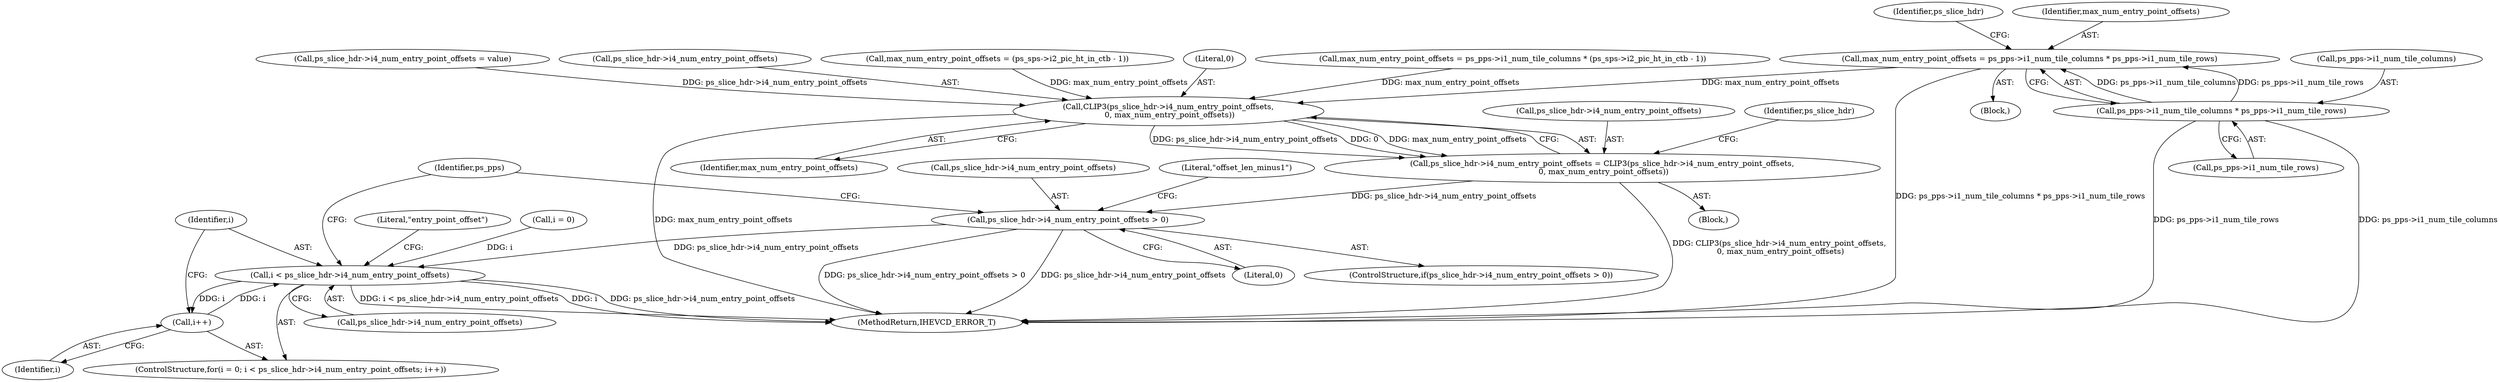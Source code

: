 digraph "0_Android_913d9e8d93d6b81bb8eac3fc2c1426651f5b259d@integer" {
"1001921" [label="(Call,max_num_entry_point_offsets = ps_pps->i1_num_tile_columns * ps_pps->i1_num_tile_rows)"];
"1001923" [label="(Call,ps_pps->i1_num_tile_columns * ps_pps->i1_num_tile_rows)"];
"1001943" [label="(Call,CLIP3(ps_slice_hdr->i4_num_entry_point_offsets,\n 0, max_num_entry_point_offsets))"];
"1001939" [label="(Call,ps_slice_hdr->i4_num_entry_point_offsets = CLIP3(ps_slice_hdr->i4_num_entry_point_offsets,\n 0, max_num_entry_point_offsets))"];
"1001950" [label="(Call,ps_slice_hdr->i4_num_entry_point_offsets > 0)"];
"1001971" [label="(Call,i < ps_slice_hdr->i4_num_entry_point_offsets)"];
"1001976" [label="(Call,i++)"];
"1001943" [label="(Call,CLIP3(ps_slice_hdr->i4_num_entry_point_offsets,\n 0, max_num_entry_point_offsets))"];
"1001940" [label="(Call,ps_slice_hdr->i4_num_entry_point_offsets)"];
"1001968" [label="(Call,i = 0)"];
"1001977" [label="(Identifier,i)"];
"1002620" [label="(MethodReturn,IHEVCD_ERROR_T)"];
"1001947" [label="(Literal,0)"];
"1001948" [label="(Identifier,max_num_entry_point_offsets)"];
"1001951" [label="(Call,ps_slice_hdr->i4_num_entry_point_offsets)"];
"1001971" [label="(Call,i < ps_slice_hdr->i4_num_entry_point_offsets)"];
"1001988" [label="(Identifier,ps_pps)"];
"1001904" [label="(Call,max_num_entry_point_offsets = ps_pps->i1_num_tile_columns * (ps_sps->i2_pic_ht_in_ctb - 1))"];
"1001950" [label="(Call,ps_slice_hdr->i4_num_entry_point_offsets > 0)"];
"1001957" [label="(Literal,\"offset_len_minus1\")"];
"1001941" [label="(Identifier,ps_slice_hdr)"];
"1001967" [label="(ControlStructure,for(i = 0; i < ps_slice_hdr->i4_num_entry_point_offsets; i++))"];
"1001922" [label="(Identifier,max_num_entry_point_offsets)"];
"1001888" [label="(Call,ps_slice_hdr->i4_num_entry_point_offsets = value)"];
"1001954" [label="(Literal,0)"];
"1001944" [label="(Call,ps_slice_hdr->i4_num_entry_point_offsets)"];
"1001973" [label="(Call,ps_slice_hdr->i4_num_entry_point_offsets)"];
"1001949" [label="(ControlStructure,if(ps_slice_hdr->i4_num_entry_point_offsets > 0))"];
"1001924" [label="(Call,ps_pps->i1_num_tile_columns)"];
"1001893" [label="(Block,)"];
"1001972" [label="(Identifier,i)"];
"1001939" [label="(Call,ps_slice_hdr->i4_num_entry_point_offsets = CLIP3(ps_slice_hdr->i4_num_entry_point_offsets,\n 0, max_num_entry_point_offsets))"];
"1001923" [label="(Call,ps_pps->i1_num_tile_columns * ps_pps->i1_num_tile_rows)"];
"1001932" [label="(Call,max_num_entry_point_offsets = (ps_sps->i2_pic_ht_in_ctb - 1))"];
"1001980" [label="(Literal,\"entry_point_offset\")"];
"1001920" [label="(Block,)"];
"1001952" [label="(Identifier,ps_slice_hdr)"];
"1001976" [label="(Call,i++)"];
"1001927" [label="(Call,ps_pps->i1_num_tile_rows)"];
"1001921" [label="(Call,max_num_entry_point_offsets = ps_pps->i1_num_tile_columns * ps_pps->i1_num_tile_rows)"];
"1001921" -> "1001920"  [label="AST: "];
"1001921" -> "1001923"  [label="CFG: "];
"1001922" -> "1001921"  [label="AST: "];
"1001923" -> "1001921"  [label="AST: "];
"1001941" -> "1001921"  [label="CFG: "];
"1001921" -> "1002620"  [label="DDG: ps_pps->i1_num_tile_columns * ps_pps->i1_num_tile_rows"];
"1001923" -> "1001921"  [label="DDG: ps_pps->i1_num_tile_columns"];
"1001923" -> "1001921"  [label="DDG: ps_pps->i1_num_tile_rows"];
"1001921" -> "1001943"  [label="DDG: max_num_entry_point_offsets"];
"1001923" -> "1001927"  [label="CFG: "];
"1001924" -> "1001923"  [label="AST: "];
"1001927" -> "1001923"  [label="AST: "];
"1001923" -> "1002620"  [label="DDG: ps_pps->i1_num_tile_columns"];
"1001923" -> "1002620"  [label="DDG: ps_pps->i1_num_tile_rows"];
"1001943" -> "1001939"  [label="AST: "];
"1001943" -> "1001948"  [label="CFG: "];
"1001944" -> "1001943"  [label="AST: "];
"1001947" -> "1001943"  [label="AST: "];
"1001948" -> "1001943"  [label="AST: "];
"1001939" -> "1001943"  [label="CFG: "];
"1001943" -> "1002620"  [label="DDG: max_num_entry_point_offsets"];
"1001943" -> "1001939"  [label="DDG: ps_slice_hdr->i4_num_entry_point_offsets"];
"1001943" -> "1001939"  [label="DDG: 0"];
"1001943" -> "1001939"  [label="DDG: max_num_entry_point_offsets"];
"1001888" -> "1001943"  [label="DDG: ps_slice_hdr->i4_num_entry_point_offsets"];
"1001904" -> "1001943"  [label="DDG: max_num_entry_point_offsets"];
"1001932" -> "1001943"  [label="DDG: max_num_entry_point_offsets"];
"1001939" -> "1001893"  [label="AST: "];
"1001940" -> "1001939"  [label="AST: "];
"1001952" -> "1001939"  [label="CFG: "];
"1001939" -> "1002620"  [label="DDG: CLIP3(ps_slice_hdr->i4_num_entry_point_offsets,\n 0, max_num_entry_point_offsets)"];
"1001939" -> "1001950"  [label="DDG: ps_slice_hdr->i4_num_entry_point_offsets"];
"1001950" -> "1001949"  [label="AST: "];
"1001950" -> "1001954"  [label="CFG: "];
"1001951" -> "1001950"  [label="AST: "];
"1001954" -> "1001950"  [label="AST: "];
"1001957" -> "1001950"  [label="CFG: "];
"1001988" -> "1001950"  [label="CFG: "];
"1001950" -> "1002620"  [label="DDG: ps_slice_hdr->i4_num_entry_point_offsets > 0"];
"1001950" -> "1002620"  [label="DDG: ps_slice_hdr->i4_num_entry_point_offsets"];
"1001950" -> "1001971"  [label="DDG: ps_slice_hdr->i4_num_entry_point_offsets"];
"1001971" -> "1001967"  [label="AST: "];
"1001971" -> "1001973"  [label="CFG: "];
"1001972" -> "1001971"  [label="AST: "];
"1001973" -> "1001971"  [label="AST: "];
"1001980" -> "1001971"  [label="CFG: "];
"1001988" -> "1001971"  [label="CFG: "];
"1001971" -> "1002620"  [label="DDG: i < ps_slice_hdr->i4_num_entry_point_offsets"];
"1001971" -> "1002620"  [label="DDG: i"];
"1001971" -> "1002620"  [label="DDG: ps_slice_hdr->i4_num_entry_point_offsets"];
"1001976" -> "1001971"  [label="DDG: i"];
"1001968" -> "1001971"  [label="DDG: i"];
"1001971" -> "1001976"  [label="DDG: i"];
"1001976" -> "1001967"  [label="AST: "];
"1001976" -> "1001977"  [label="CFG: "];
"1001977" -> "1001976"  [label="AST: "];
"1001972" -> "1001976"  [label="CFG: "];
}
